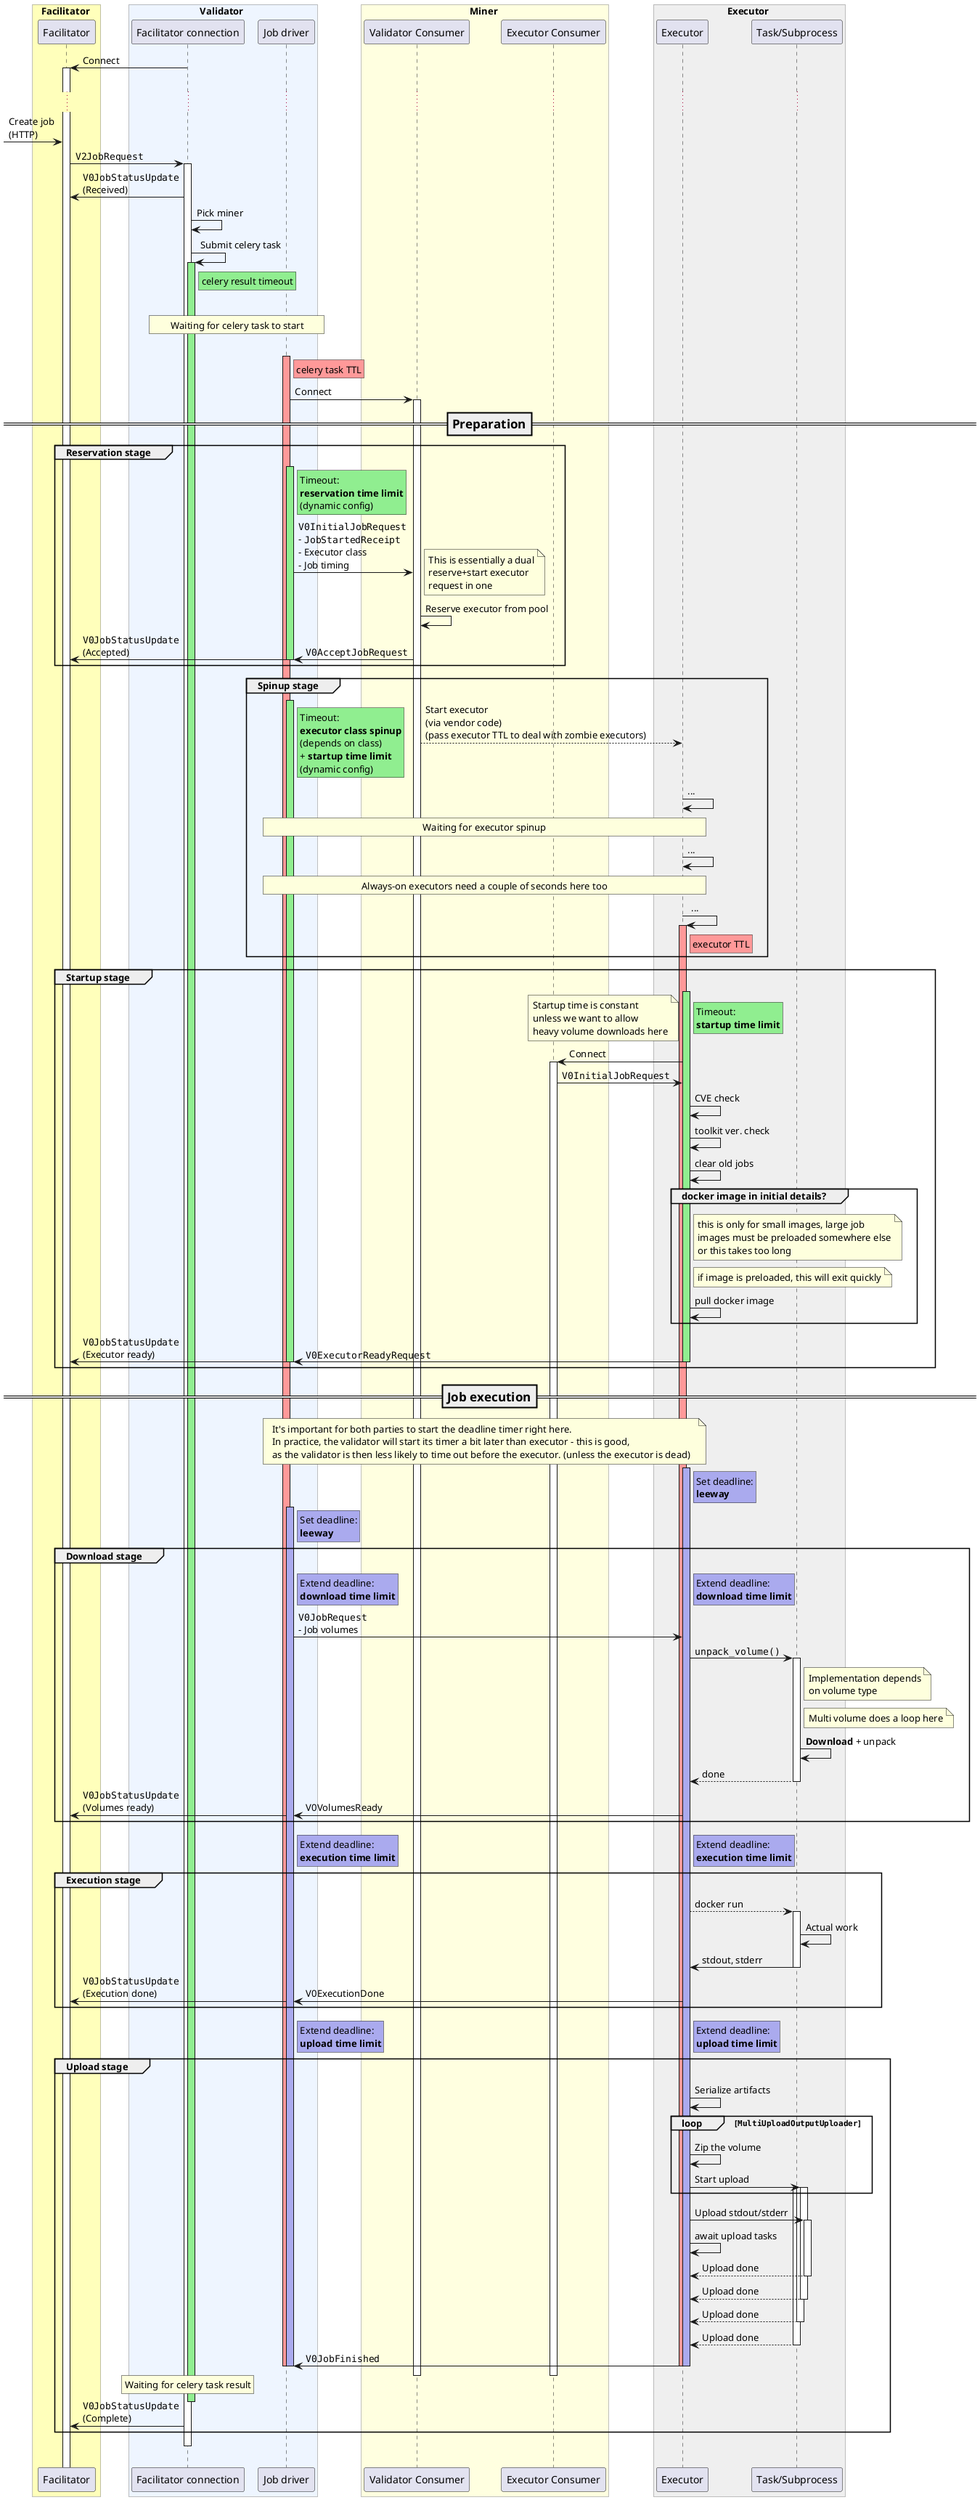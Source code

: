 @startuml
!pragma teoz true
skinparam sequenceBoxBorderColor #gray
box Facilitator #ffb
participant Facilitator
end box
box Validator #eef5ff
participant "Facilitator connection"
participant "Job driver"
end box
box Miner #lightyellow
participant "Validator Consumer"
participant "Executor Consumer"
end box
box Executor #efefef
participant Executor
participant "Task/Subprocess"
end box

"Facilitator connection" -> Facilitator: Connect
activate Facilitator
|||
...


-> Facilitator: Create job\n(HTTP)
Facilitator -> "Facilitator connection": ""V2JobRequest""
activate "Facilitator connection"
"Facilitator connection" -> Facilitator: ""V0JobStatusUpdate""\n(Received)

"Facilitator connection" -> "Facilitator connection": Pick miner
"Facilitator connection" -> "Facilitator connection": Submit celery task
activate "Facilitator connection" #lightgreen
rnote right of "Facilitator connection" #lightgreen: celery result timeout
|||
rnote over "Facilitator connection", "Job driver": Waiting for celery task to start
|||
activate "Job driver" #f99
rnote right of "Job driver" #f99: celery task TTL
"Job driver" -> "Validator Consumer": Connect
activate "Validator Consumer"


== =Preparation ==

group Reservation stage
activate "Job driver" #lightgreen
rnote right of "Job driver" #lightgreen: Timeout:\n**reservation time limit**\n(dynamic config)
"Job driver" -> "Validator Consumer": ""V0InitialJobRequest""\n- ""JobStartedReceipt""\n- Executor class\n- Job timing
&note right of "Validator Consumer": This is essentially a dual\nreserve+start executor\nrequest in one
"Validator Consumer" -> "Validator Consumer": Reserve executor from pool
"Validator Consumer" -> "Job driver": ""V0AcceptJobRequest""
&"Job driver" -> Facilitator: ""V0JobStatusUpdate""\n(Accepted)
deactivate "Job driver"
end group

group Spinup stage
activate "Job driver" #lightgreen
rnote right of "Job driver" #lightgreen: Timeout:\n**executor class spinup**\n(depends on class)\n+ **startup time limit**\n(dynamic config)
&"Validator Consumer" --> Executor: Start executor\n(via vendor code)\n(pass executor TTL to deal with zombie executors)
Executor -> Executor: ...
rnote over "Job driver", Executor: Waiting for executor spinup
Executor -> Executor: ...
rnote over "Job driver", Executor: Always-on executors need a couple of seconds here too
Executor -> Executor: ...

activate Executor #f99
rnote right of Executor #f99: executor TTL
end group

group Startup stage
activate Executor #lightgreen
rnote right of "Executor" #lightgreen: Timeout:\n**startup time limit**
&note left of "Executor": Startup time is constant\nunless we want to allow\nheavy volume downloads here

Executor -> "Executor Consumer": Connect
activate "Executor Consumer"
"Executor Consumer" -> Executor: ""V0InitialJobRequest""
Executor -> "Executor": CVE check
Executor -> "Executor": toolkit ver. check
Executor -> Executor: clear old jobs
group docker image in initial details?
note right of Executor: this is only for small images, large job\nimages must be preloaded somewhere else\nor this takes too long
note right of Executor: if image is preloaded, this will exit quickly
Executor -> Executor: pull docker image
end group
Executor -> "Job driver": ""V0ExecutorReadyRequest""
&"Job driver" -> Facilitator: ""V0JobStatusUpdate""\n(Executor ready)
deactivate "Job driver"
deactivate Executor
end group

== =Job execution ==
note over "Job driver", "Executor": It's important for both parties to start the deadline timer right here.\nIn practice, the validator will start its timer a bit later than executor - this is good,\nas the validator is then less likely to time out before the executor. (unless the executor is dead)

activate Executor #aae
rnote right of Executor #aae: Set deadline:\n**leeway**
activate "Job driver" #aae
rnote right of "Job driver" #aae: Set deadline:\n**leeway**
group Download stage
rnote right of "Job driver" #aae: Extend deadline:\n**download time limit**
&rnote right of Executor #aae: Extend deadline:\n**download time limit**

"Job driver" -> "Executor": ""V0JobRequest""\n- Job volumes
Executor -> "Task/Subprocess": ""unpack_volume()""
activate "Task/Subprocess"
note right of "Task/Subprocess": Implementation depends\non volume type
note right of "Task/Subprocess": Multi volume does a loop here
"Task/Subprocess" -> "Task/Subprocess": **Download** + unpack
return done
deactivate "Task/Subprocess"
"Executor" -> "Job driver": V0VolumesReady
&"Job driver" -> Facilitator: ""V0JobStatusUpdate""\n(Volumes ready)
end group


rnote right of "Job driver" #aae: Extend deadline:\n**execution time limit**
&rnote right of Executor #aae: Extend deadline:\n**execution time limit**
group Execution stage

Executor --> "Task/Subprocess": docker run
activate "Task/Subprocess"
"Task/Subprocess" -> "Task/Subprocess": Actual work
"Task/Subprocess" -> Executor: stdout, stderr
deactivate "Task/Subprocess"

"Executor" -> "Job driver": V0ExecutionDone
&"Job driver" -> Facilitator: ""V0JobStatusUpdate""\n(Execution done)
end group

rnote right of "Job driver" #aae: Extend deadline:\n**upload time limit**
&rnote right of Executor #aae: Extend deadline:\n**upload time limit**
group Upload stage

Executor -> Executor: Serialize artifacts
loop ""MultiUploadOutputUploader""
Executor -> Executor: Zip the volume
Executor -> "Task/Subprocess": Start upload
activate "Task/Subprocess"
activate "Task/Subprocess"
activate "Task/Subprocess"
end loop
Executor -> "Task/Subprocess": Upload stdout/stderr
activate "Task/Subprocess"
Executor -> Executor: await upload tasks
"Task/Subprocess" --> Executor: Upload done
deactivate "Task/Subprocess"
"Task/Subprocess" --> Executor: Upload done
deactivate "Task/Subprocess"
"Task/Subprocess" --> Executor: Upload done
deactivate "Task/Subprocess"
"Task/Subprocess" --> Executor: Upload done
deactivate "Task/Subprocess"
Executor -> "Job driver": ""V0JobFinished""
deactivate Executor
deactivate "Job driver"

deactivate "Executor Consumer"
deactivate "Validator Consumer"
deactivate "Job driver"
deactivate Executor

rnote over "Facilitator connection": Waiting for celery task result
deactivate "Facilitator connection"
"Facilitator connection" -> Facilitator: ""V0JobStatusUpdate""\n(Complete)
end group

deactivate "Facilitator connection"
|||
@enduml